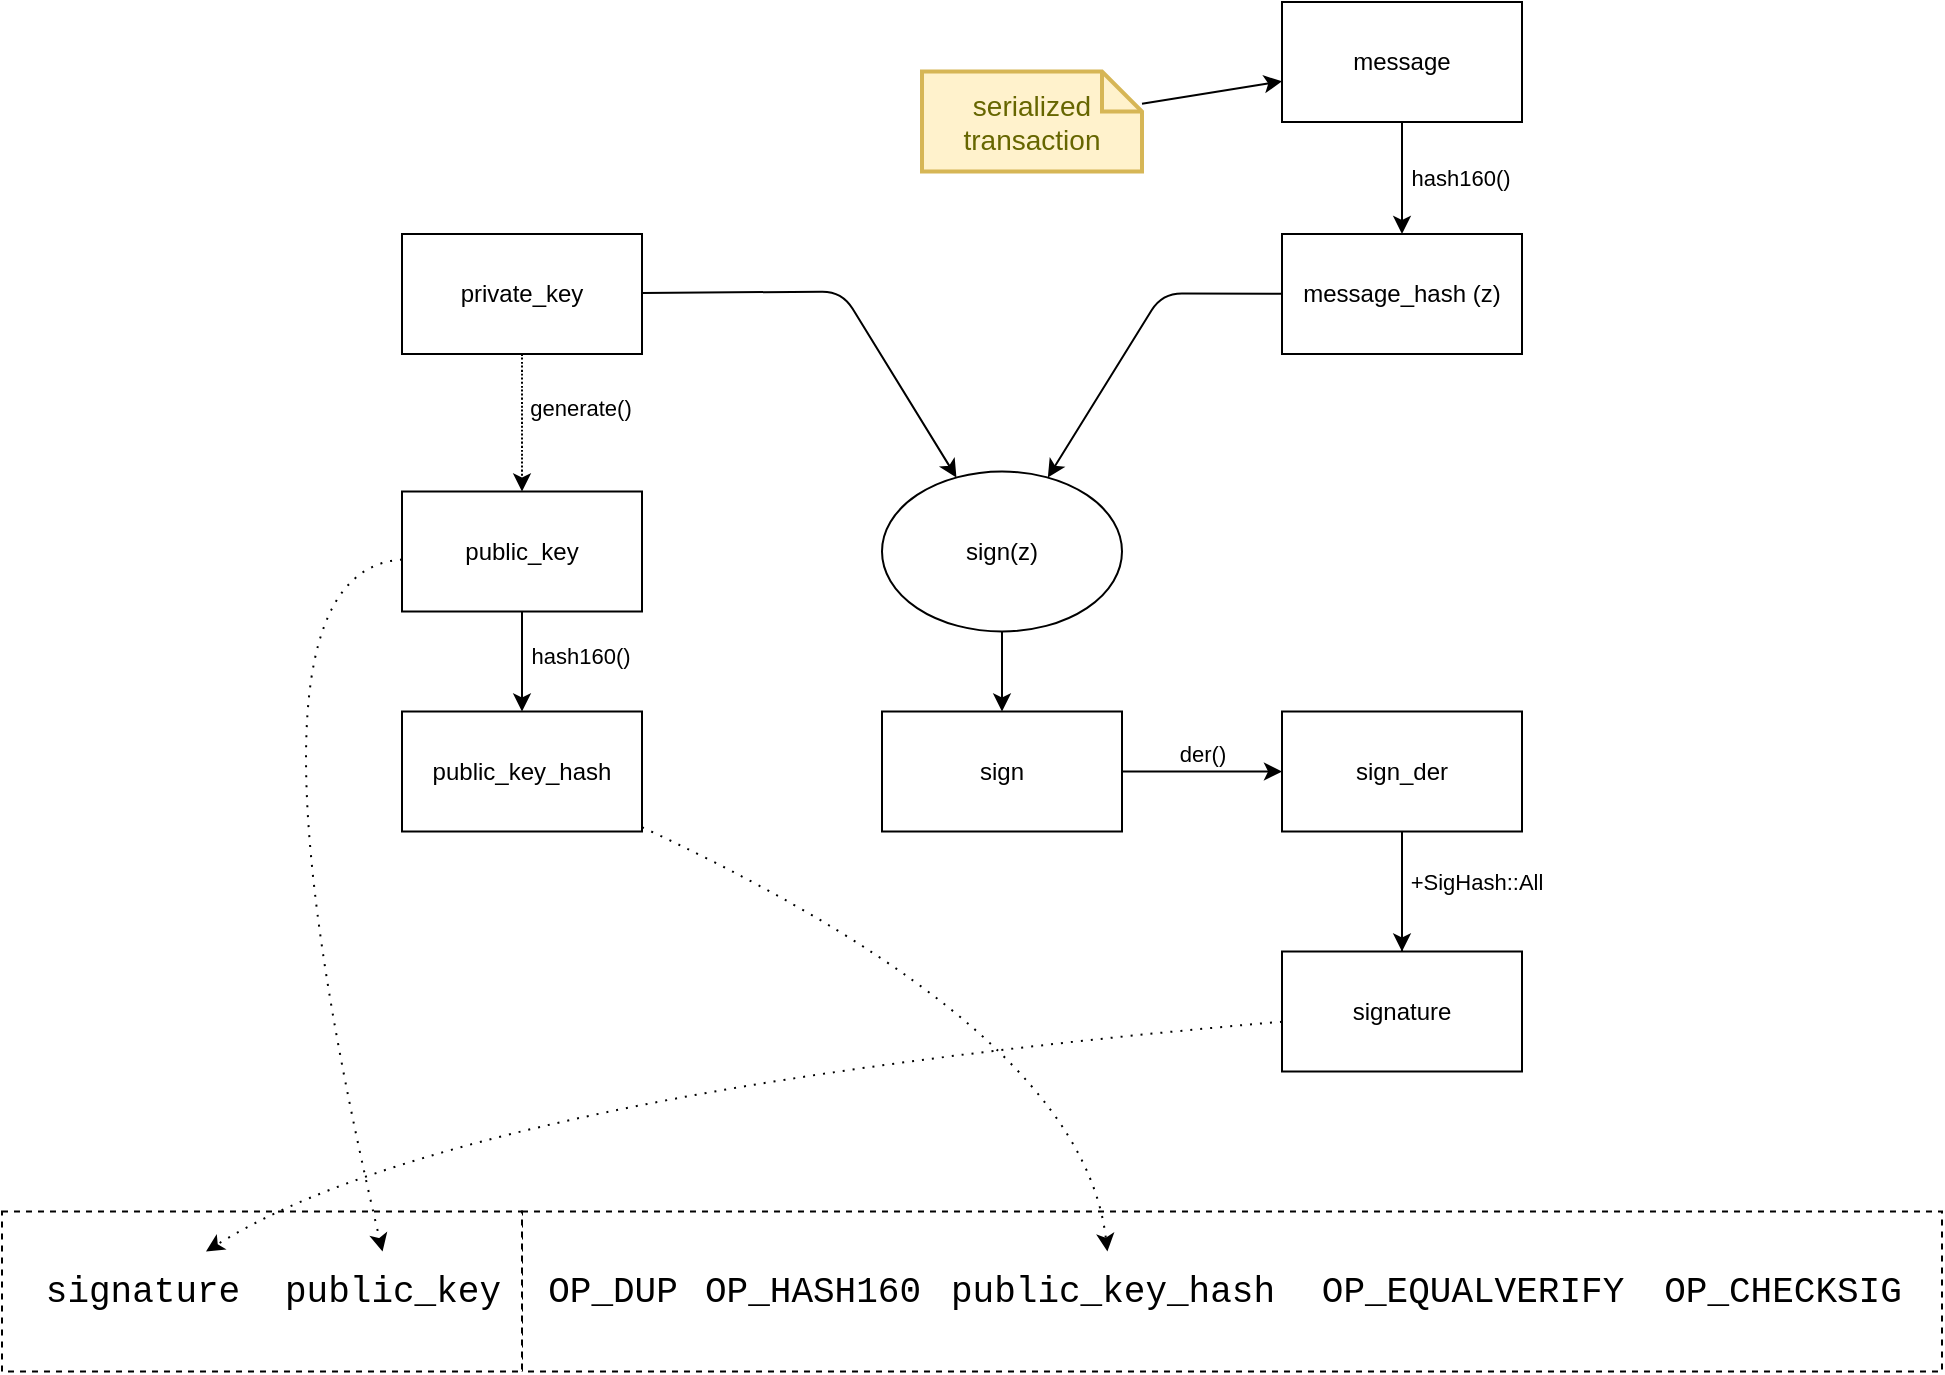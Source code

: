 <mxfile>
    <diagram id="KtVHELRv6riG92v007w0" name="checksig">
        <mxGraphModel dx="1118" dy="773" grid="1" gridSize="10" guides="1" tooltips="1" connect="1" arrows="1" fold="1" page="1" pageScale="1" pageWidth="1169" pageHeight="827" math="0" shadow="0">
            <root>
                <mxCell id="0"/>
                <mxCell id="1" parent="0"/>
                <mxCell id="4Uoxr0BLBg2A_77hPQzO-44" value="" style="rounded=0;whiteSpace=wrap;html=1;fontFamily=Helvetica;fontSize=11;dashed=1;" parent="1" vertex="1">
                    <mxGeometry x="340" y="714.75" width="710" height="80" as="geometry"/>
                </mxCell>
                <mxCell id="4Uoxr0BLBg2A_77hPQzO-43" value="" style="rounded=0;whiteSpace=wrap;html=1;fontFamily=Helvetica;fontSize=11;dashed=1;" parent="1" vertex="1">
                    <mxGeometry x="80" y="714.75" width="260" height="80" as="geometry"/>
                </mxCell>
                <mxCell id="4Uoxr0BLBg2A_77hPQzO-31" style="edgeStyle=none;curved=1;html=1;shadow=0;dashed=1;dashPattern=1 1;strokeColor=default;strokeWidth=1;fontFamily=Courier New;fontSize=18;" parent="1" source="lMsm-y4N80QGj6X4iRSj-1" target="lMsm-y4N80QGj6X4iRSj-2" edge="1">
                    <mxGeometry relative="1" as="geometry"/>
                </mxCell>
                <mxCell id="4Uoxr0BLBg2A_77hPQzO-32" value="&lt;font style=&quot;font-size: 11px;&quot; face=&quot;Helvetica&quot;&gt;generate()&lt;/font&gt;" style="edgeLabel;html=1;align=center;verticalAlign=middle;resizable=0;points=[];fontSize=18;fontFamily=Courier New;" parent="4Uoxr0BLBg2A_77hPQzO-31" vertex="1" connectable="0">
                    <mxGeometry x="-0.6" y="3" relative="1" as="geometry">
                        <mxPoint x="26" y="12" as="offset"/>
                    </mxGeometry>
                </mxCell>
                <mxCell id="4Uoxr0BLBg2A_77hPQzO-38" style="edgeStyle=none;html=1;shadow=0;strokeColor=default;strokeWidth=1;fontFamily=Helvetica;fontSize=11;rounded=1;" parent="1" source="lMsm-y4N80QGj6X4iRSj-1" target="4Uoxr0BLBg2A_77hPQzO-12" edge="1">
                    <mxGeometry relative="1" as="geometry">
                        <Array as="points">
                            <mxPoint x="500" y="254.75"/>
                        </Array>
                    </mxGeometry>
                </mxCell>
                <mxCell id="lMsm-y4N80QGj6X4iRSj-1" value="private_key" style="rounded=0;whiteSpace=wrap;html=1;" parent="1" vertex="1">
                    <mxGeometry x="280" y="226" width="120" height="60" as="geometry"/>
                </mxCell>
                <mxCell id="lMsm-y4N80QGj6X4iRSj-6" style="edgeStyle=none;html=1;" parent="1" source="lMsm-y4N80QGj6X4iRSj-2" target="lMsm-y4N80QGj6X4iRSj-5" edge="1">
                    <mxGeometry relative="1" as="geometry"/>
                </mxCell>
                <mxCell id="lMsm-y4N80QGj6X4iRSj-7" value="hash160()" style="edgeLabel;html=1;align=center;verticalAlign=middle;resizable=0;points=[];" parent="lMsm-y4N80QGj6X4iRSj-6" vertex="1" connectable="0">
                    <mxGeometry x="-0.28" y="-2" relative="1" as="geometry">
                        <mxPoint x="31" y="4" as="offset"/>
                    </mxGeometry>
                </mxCell>
                <mxCell id="4Uoxr0BLBg2A_77hPQzO-41" style="edgeStyle=none;curved=1;html=1;shadow=0;dashed=1;dashPattern=1 4;strokeColor=default;strokeWidth=1;fontFamily=Helvetica;fontSize=11;" parent="1" source="lMsm-y4N80QGj6X4iRSj-2" target="4Uoxr0BLBg2A_77hPQzO-24" edge="1">
                    <mxGeometry relative="1" as="geometry">
                        <Array as="points">
                            <mxPoint x="190" y="394.75"/>
                        </Array>
                    </mxGeometry>
                </mxCell>
                <mxCell id="lMsm-y4N80QGj6X4iRSj-2" value="public_key" style="rounded=0;whiteSpace=wrap;html=1;" parent="1" vertex="1">
                    <mxGeometry x="280" y="354.75" width="120" height="60" as="geometry"/>
                </mxCell>
                <mxCell id="4Uoxr0BLBg2A_77hPQzO-42" style="edgeStyle=none;curved=1;html=1;shadow=0;dashed=1;dashPattern=1 4;strokeColor=default;strokeWidth=1;fontFamily=Helvetica;fontSize=11;" parent="1" source="lMsm-y4N80QGj6X4iRSj-5" target="4Uoxr0BLBg2A_77hPQzO-28" edge="1">
                    <mxGeometry relative="1" as="geometry">
                        <Array as="points">
                            <mxPoint x="620" y="624.75"/>
                        </Array>
                    </mxGeometry>
                </mxCell>
                <mxCell id="lMsm-y4N80QGj6X4iRSj-5" value="public_key_hash" style="rounded=0;whiteSpace=wrap;html=1;" parent="1" vertex="1">
                    <mxGeometry x="280" y="464.75" width="120" height="60" as="geometry"/>
                </mxCell>
                <mxCell id="4Uoxr0BLBg2A_77hPQzO-6" style="edgeStyle=none;html=1;" parent="1" source="4Uoxr0BLBg2A_77hPQzO-1" target="4Uoxr0BLBg2A_77hPQzO-5" edge="1">
                    <mxGeometry relative="1" as="geometry"/>
                </mxCell>
                <mxCell id="4Uoxr0BLBg2A_77hPQzO-7" value="hash160()" style="edgeLabel;html=1;align=center;verticalAlign=middle;resizable=0;points=[];" parent="4Uoxr0BLBg2A_77hPQzO-6" vertex="1" connectable="0">
                    <mxGeometry x="0.367" y="-1" relative="1" as="geometry">
                        <mxPoint x="30" y="-11" as="offset"/>
                    </mxGeometry>
                </mxCell>
                <mxCell id="4Uoxr0BLBg2A_77hPQzO-1" value="message" style="rounded=0;whiteSpace=wrap;html=1;" parent="1" vertex="1">
                    <mxGeometry x="720" y="110" width="120" height="60" as="geometry"/>
                </mxCell>
                <mxCell id="4Uoxr0BLBg2A_77hPQzO-4" style="edgeStyle=none;html=1;" parent="1" source="4Uoxr0BLBg2A_77hPQzO-3" target="4Uoxr0BLBg2A_77hPQzO-1" edge="1">
                    <mxGeometry relative="1" as="geometry"/>
                </mxCell>
                <mxCell id="4Uoxr0BLBg2A_77hPQzO-3" value="serialized transaction" style="shape=note;strokeWidth=2;fontSize=14;size=20;whiteSpace=wrap;html=1;fillColor=#fff2cc;strokeColor=#d6b656;fontColor=#666600;" parent="1" vertex="1">
                    <mxGeometry x="540" y="144.75" width="110" height="50" as="geometry"/>
                </mxCell>
                <mxCell id="4Uoxr0BLBg2A_77hPQzO-39" style="edgeStyle=none;rounded=1;html=1;shadow=0;strokeColor=default;strokeWidth=1;fontFamily=Helvetica;fontSize=11;" parent="1" source="4Uoxr0BLBg2A_77hPQzO-5" target="4Uoxr0BLBg2A_77hPQzO-12" edge="1">
                    <mxGeometry relative="1" as="geometry">
                        <Array as="points">
                            <mxPoint x="660" y="255.75"/>
                        </Array>
                    </mxGeometry>
                </mxCell>
                <mxCell id="4Uoxr0BLBg2A_77hPQzO-5" value="message_hash (z)" style="rounded=0;whiteSpace=wrap;html=1;" parent="1" vertex="1">
                    <mxGeometry x="720" y="226" width="120" height="60" as="geometry"/>
                </mxCell>
                <mxCell id="4Uoxr0BLBg2A_77hPQzO-16" style="edgeStyle=none;html=1;" parent="1" source="4Uoxr0BLBg2A_77hPQzO-12" target="4Uoxr0BLBg2A_77hPQzO-15" edge="1">
                    <mxGeometry relative="1" as="geometry"/>
                </mxCell>
                <mxCell id="4Uoxr0BLBg2A_77hPQzO-12" value="sign(z)" style="ellipse;whiteSpace=wrap;html=1;" parent="1" vertex="1">
                    <mxGeometry x="520" y="344.75" width="120" height="80" as="geometry"/>
                </mxCell>
                <mxCell id="4Uoxr0BLBg2A_77hPQzO-18" style="edgeStyle=none;html=1;" parent="1" source="4Uoxr0BLBg2A_77hPQzO-15" target="4Uoxr0BLBg2A_77hPQzO-17" edge="1">
                    <mxGeometry relative="1" as="geometry"/>
                </mxCell>
                <mxCell id="4Uoxr0BLBg2A_77hPQzO-19" value="der()" style="edgeLabel;html=1;align=center;verticalAlign=middle;resizable=0;points=[];" parent="4Uoxr0BLBg2A_77hPQzO-18" vertex="1" connectable="0">
                    <mxGeometry x="-0.25" y="-1" relative="1" as="geometry">
                        <mxPoint x="10" y="-10" as="offset"/>
                    </mxGeometry>
                </mxCell>
                <mxCell id="4Uoxr0BLBg2A_77hPQzO-15" value="sign" style="rounded=0;whiteSpace=wrap;html=1;" parent="1" vertex="1">
                    <mxGeometry x="520" y="464.75" width="120" height="60" as="geometry"/>
                </mxCell>
                <mxCell id="4Uoxr0BLBg2A_77hPQzO-21" style="edgeStyle=none;html=1;" parent="1" source="4Uoxr0BLBg2A_77hPQzO-17" target="4Uoxr0BLBg2A_77hPQzO-20" edge="1">
                    <mxGeometry relative="1" as="geometry"/>
                </mxCell>
                <mxCell id="4Uoxr0BLBg2A_77hPQzO-22" value="+SigHash::All" style="edgeLabel;html=1;align=center;verticalAlign=middle;resizable=0;points=[];" parent="4Uoxr0BLBg2A_77hPQzO-21" vertex="1" connectable="0">
                    <mxGeometry x="-0.257" y="1" relative="1" as="geometry">
                        <mxPoint x="36" y="2" as="offset"/>
                    </mxGeometry>
                </mxCell>
                <mxCell id="4Uoxr0BLBg2A_77hPQzO-34" style="edgeStyle=none;curved=1;html=1;shadow=0;dashed=1;dashPattern=1 4;strokeColor=default;strokeWidth=1;fontFamily=Helvetica;fontSize=11;" parent="1" source="4Uoxr0BLBg2A_77hPQzO-20" target="4Uoxr0BLBg2A_77hPQzO-23" edge="1">
                    <mxGeometry relative="1" as="geometry">
                        <Array as="points">
                            <mxPoint x="310" y="654.75"/>
                        </Array>
                    </mxGeometry>
                </mxCell>
                <mxCell id="4Uoxr0BLBg2A_77hPQzO-20" value="signature" style="rounded=0;whiteSpace=wrap;html=1;" parent="1" vertex="1">
                    <mxGeometry x="720" y="584.75" width="120" height="60" as="geometry"/>
                </mxCell>
                <mxCell id="4Uoxr0BLBg2A_77hPQzO-23" value="signature" style="text;html=1;align=center;verticalAlign=middle;resizable=0;points=[];autosize=1;strokeColor=none;fillColor=none;fontFamily=Courier New;fontSize=18;" parent="1" vertex="1">
                    <mxGeometry x="90" y="734.75" width="120" height="40" as="geometry"/>
                </mxCell>
                <mxCell id="4Uoxr0BLBg2A_77hPQzO-24" value="public_key" style="text;html=1;align=center;verticalAlign=middle;resizable=0;points=[];autosize=1;strokeColor=none;fillColor=none;fontFamily=Courier New;fontSize=18;" parent="1" vertex="1">
                    <mxGeometry x="210" y="734.75" width="130" height="40" as="geometry"/>
                </mxCell>
                <mxCell id="4Uoxr0BLBg2A_77hPQzO-25" value="OP_DUP" style="text;html=1;align=center;verticalAlign=middle;resizable=0;points=[];autosize=1;strokeColor=none;fillColor=none;fontFamily=Courier New;fontSize=18;" parent="1" vertex="1">
                    <mxGeometry x="340" y="734.75" width="90" height="40" as="geometry"/>
                </mxCell>
                <mxCell id="4Uoxr0BLBg2A_77hPQzO-26" value="OP_CHECKSIG" style="text;html=1;align=center;verticalAlign=middle;resizable=0;points=[];autosize=1;strokeColor=none;fillColor=none;fontFamily=Courier New;fontSize=18;" parent="1" vertex="1">
                    <mxGeometry x="900" y="734.75" width="140" height="40" as="geometry"/>
                </mxCell>
                <mxCell id="4Uoxr0BLBg2A_77hPQzO-27" value="OP_HASH160" style="text;html=1;align=center;verticalAlign=middle;resizable=0;points=[];autosize=1;strokeColor=none;fillColor=none;fontFamily=Courier New;fontSize=18;" parent="1" vertex="1">
                    <mxGeometry x="420" y="734.75" width="130" height="40" as="geometry"/>
                </mxCell>
                <mxCell id="4Uoxr0BLBg2A_77hPQzO-28" value="public_key_hash" style="text;html=1;align=center;verticalAlign=middle;resizable=0;points=[];autosize=1;strokeColor=none;fillColor=none;fontFamily=Courier New;fontSize=18;" parent="1" vertex="1">
                    <mxGeometry x="540" y="734.75" width="190" height="40" as="geometry"/>
                </mxCell>
                <mxCell id="4Uoxr0BLBg2A_77hPQzO-29" value="OP_EQUALVERIFY" style="text;html=1;align=center;verticalAlign=middle;resizable=0;points=[];autosize=1;strokeColor=none;fillColor=none;fontFamily=Courier New;fontSize=18;" parent="1" vertex="1">
                    <mxGeometry x="730" y="734.75" width="170" height="40" as="geometry"/>
                </mxCell>
                <mxCell id="4Uoxr0BLBg2A_77hPQzO-33" value="" style="edgeStyle=none;html=1;fontFamily=Courier New;fontSize=18;strokeWidth=1;shadow=0;strokeColor=default;dashed=1;dashPattern=1 1;curved=1;endArrow=none;" parent="1" source="4Uoxr0BLBg2A_77hPQzO-20" target="4Uoxr0BLBg2A_77hPQzO-17" edge="1">
                    <mxGeometry relative="1" as="geometry">
                        <mxPoint x="1160" y="406.685" as="sourcePoint"/>
                        <mxPoint x="344.706" y="704.75" as="targetPoint"/>
                    </mxGeometry>
                </mxCell>
                <mxCell id="4Uoxr0BLBg2A_77hPQzO-17" value="sign_der" style="rounded=0;whiteSpace=wrap;html=1;" parent="1" vertex="1">
                    <mxGeometry x="720" y="464.75" width="120" height="60" as="geometry"/>
                </mxCell>
            </root>
        </mxGraphModel>
    </diagram>
    <diagram id="pc0ZpBehj514tfeMLbWF" name="tx relationship">
        <mxGraphModel dx="1118" dy="773" grid="1" gridSize="10" guides="1" tooltips="1" connect="1" arrows="1" fold="1" page="1" pageScale="1" pageWidth="850" pageHeight="1100" math="0" shadow="0">
            <root>
                <mxCell id="0"/>
                <mxCell id="1" parent="0"/>
                <mxCell id="49" value="" style="shape=card;whiteSpace=wrap;html=1;" parent="1" vertex="1">
                    <mxGeometry x="70" y="110" width="590" height="450" as="geometry"/>
                </mxCell>
                <mxCell id="47" value="" style="shape=card;whiteSpace=wrap;html=1;" parent="1" vertex="1">
                    <mxGeometry x="700" y="107.5" width="690" height="452.5" as="geometry"/>
                </mxCell>
                <mxCell id="79" value="" style="rounded=0;whiteSpace=wrap;html=1;" parent="1" vertex="1">
                    <mxGeometry x="390" y="247.5" width="250" height="172.5" as="geometry"/>
                </mxCell>
                <mxCell id="77" value="" style="rounded=0;whiteSpace=wrap;html=1;" parent="1" vertex="1">
                    <mxGeometry x="730" y="140" width="320" height="380" as="geometry"/>
                </mxCell>
                <mxCell id="15" value="32 bytes LE" style="rounded=0;whiteSpace=wrap;html=1;" parent="1" vertex="1">
                    <mxGeometry x="910" y="170" width="120" height="60" as="geometry"/>
                </mxCell>
                <mxCell id="16" value="previous transaction ID" style="text;html=1;align=center;verticalAlign=middle;resizable=0;points=[];autosize=1;strokeColor=none;fillColor=none;" parent="1" vertex="1">
                    <mxGeometry x="750" y="185" width="150" height="30" as="geometry"/>
                </mxCell>
                <mxCell id="19" value="4 bytes LE" style="rounded=0;whiteSpace=wrap;html=1;" parent="1" vertex="1">
                    <mxGeometry x="910" y="255" width="120" height="60" as="geometry"/>
                </mxCell>
                <mxCell id="20" value="previous transaction index" style="text;html=1;align=center;verticalAlign=middle;resizable=0;points=[];autosize=1;strokeColor=none;fillColor=none;" parent="1" vertex="1">
                    <mxGeometry x="740" y="275" width="160" height="30" as="geometry"/>
                </mxCell>
                <mxCell id="21" value="" style="rounded=0;whiteSpace=wrap;html=1;" parent="1" vertex="1">
                    <mxGeometry x="910" y="345" width="120" height="60" as="geometry"/>
                </mxCell>
                <mxCell id="92" style="edgeStyle=none;curved=1;html=1;entryX=0.5;entryY=0;entryDx=0;entryDy=0;strokeWidth=3;exitX=0;exitY=0.5;exitDx=0;exitDy=0;" parent="1" source="21" target="84" edge="1">
                    <mxGeometry relative="1" as="geometry">
                        <Array as="points">
                            <mxPoint x="770" y="480"/>
                        </Array>
                    </mxGeometry>
                </mxCell>
                <mxCell id="22" value="ScriptSig" style="text;html=1;align=center;verticalAlign=middle;resizable=0;points=[];autosize=1;strokeColor=none;fillColor=none;" parent="1" vertex="1">
                    <mxGeometry x="830" y="360" width="70" height="30" as="geometry"/>
                </mxCell>
                <mxCell id="23" value="4 bytes LE" style="rounded=0;whiteSpace=wrap;html=1;" parent="1" vertex="1">
                    <mxGeometry x="910" y="435" width="120" height="60" as="geometry"/>
                </mxCell>
                <mxCell id="24" value="sequence" style="text;html=1;align=center;verticalAlign=middle;resizable=0;points=[];autosize=1;strokeColor=none;fillColor=none;" parent="1" vertex="1">
                    <mxGeometry x="820" y="450" width="80" height="30" as="geometry"/>
                </mxCell>
                <mxCell id="25" value="8 bytes LE" style="rounded=0;whiteSpace=wrap;html=1;" parent="1" vertex="1">
                    <mxGeometry x="495" y="265" width="120" height="60" as="geometry"/>
                </mxCell>
                <mxCell id="26" value="value" style="text;html=1;align=center;verticalAlign=middle;resizable=0;points=[];autosize=1;strokeColor=none;fillColor=none;" parent="1" vertex="1">
                    <mxGeometry x="440" y="280" width="50" height="30" as="geometry"/>
                </mxCell>
                <mxCell id="27" value="" style="rounded=0;whiteSpace=wrap;html=1;" parent="1" vertex="1">
                    <mxGeometry x="495" y="345" width="120" height="60" as="geometry"/>
                </mxCell>
                <mxCell id="93" style="edgeStyle=none;curved=1;html=1;entryX=0;entryY=0.5;entryDx=0;entryDy=0;strokeWidth=3;exitX=0.5;exitY=1;exitDx=0;exitDy=0;" parent="1" source="27" target="86" edge="1">
                    <mxGeometry relative="1" as="geometry">
                        <Array as="points">
                            <mxPoint x="480" y="600"/>
                        </Array>
                    </mxGeometry>
                </mxCell>
                <mxCell id="28" value="ScriptPubKey" style="text;html=1;align=center;verticalAlign=middle;resizable=0;points=[];autosize=1;strokeColor=none;fillColor=none;" parent="1" vertex="1">
                    <mxGeometry x="390" y="360" width="100" height="30" as="geometry"/>
                </mxCell>
                <mxCell id="32" value="" style="rounded=0;whiteSpace=wrap;html=1;" parent="1" vertex="1">
                    <mxGeometry x="1220" y="287.5" width="120" height="60" as="geometry"/>
                </mxCell>
                <mxCell id="33" value="4 bytes LE" style="rounded=0;whiteSpace=wrap;html=1;" parent="1" vertex="1">
                    <mxGeometry x="1230" y="207.5" width="120" height="60" as="geometry"/>
                </mxCell>
                <mxCell id="34" value="version" style="text;html=1;align=center;verticalAlign=middle;resizable=0;points=[];autosize=1;strokeColor=none;fillColor=none;" parent="1" vertex="1">
                    <mxGeometry x="1150" y="222.5" width="60" height="30" as="geometry"/>
                </mxCell>
                <mxCell id="35" value="" style="rounded=0;whiteSpace=wrap;html=1;" parent="1" vertex="1">
                    <mxGeometry x="1230" y="297.5" width="120" height="60" as="geometry"/>
                </mxCell>
                <mxCell id="81" style="edgeStyle=none;html=1;entryX=1;entryY=0.5;entryDx=0;entryDy=0;strokeWidth=3;" parent="1" source="36" target="77" edge="1">
                    <mxGeometry relative="1" as="geometry"/>
                </mxCell>
                <mxCell id="36" value="" style="rounded=0;whiteSpace=wrap;html=1;" parent="1" vertex="1">
                    <mxGeometry x="1240" y="307.5" width="120" height="60" as="geometry"/>
                </mxCell>
                <mxCell id="37" value="inputs" style="text;html=1;align=center;verticalAlign=middle;resizable=0;points=[];autosize=1;strokeColor=none;fillColor=none;" parent="1" vertex="1">
                    <mxGeometry x="1150" y="300.5" width="60" height="30" as="geometry"/>
                </mxCell>
                <mxCell id="38" value="" style="rounded=0;whiteSpace=wrap;html=1;" parent="1" vertex="1">
                    <mxGeometry x="1220" y="382.5" width="120" height="60" as="geometry"/>
                </mxCell>
                <mxCell id="39" value="" style="rounded=0;whiteSpace=wrap;html=1;" parent="1" vertex="1">
                    <mxGeometry x="1230" y="392.5" width="120" height="60" as="geometry"/>
                </mxCell>
                <mxCell id="40" value="" style="rounded=0;whiteSpace=wrap;html=1;" parent="1" vertex="1">
                    <mxGeometry x="1240" y="402.5" width="120" height="60" as="geometry"/>
                </mxCell>
                <mxCell id="41" value="outputs" style="text;html=1;align=center;verticalAlign=middle;resizable=0;points=[];autosize=1;strokeColor=none;fillColor=none;" parent="1" vertex="1">
                    <mxGeometry x="1150" y="407.5" width="60" height="30" as="geometry"/>
                </mxCell>
                <mxCell id="42" value="4 bytes LE" style="rounded=0;whiteSpace=wrap;html=1;" parent="1" vertex="1">
                    <mxGeometry x="1230" y="477.5" width="120" height="60" as="geometry"/>
                </mxCell>
                <mxCell id="43" value="locktime" style="text;html=1;align=center;verticalAlign=middle;resizable=0;points=[];autosize=1;strokeColor=none;fillColor=none;" parent="1" vertex="1">
                    <mxGeometry x="1140" y="492.5" width="70" height="30" as="geometry"/>
                </mxCell>
                <mxCell id="44" value="32 bytes LE" style="rounded=0;whiteSpace=wrap;html=1;" parent="1" vertex="1">
                    <mxGeometry x="1230" y="132.5" width="120" height="60" as="geometry"/>
                </mxCell>
                <mxCell id="45" value="transaction ID" style="text;html=1;align=center;verticalAlign=middle;resizable=0;points=[];autosize=1;strokeColor=none;fillColor=none;" parent="1" vertex="1">
                    <mxGeometry x="1110" y="147.5" width="100" height="30" as="geometry"/>
                </mxCell>
                <mxCell id="48" value="Transaction X + n" style="text;html=1;align=center;verticalAlign=middle;resizable=0;points=[];autosize=1;strokeColor=none;fillColor=none;" parent="1" vertex="1">
                    <mxGeometry x="745" y="70" width="120" height="30" as="geometry"/>
                </mxCell>
                <mxCell id="50" value="" style="rounded=0;whiteSpace=wrap;html=1;" parent="1" vertex="1">
                    <mxGeometry x="180" y="286.25" width="120" height="60" as="geometry"/>
                </mxCell>
                <mxCell id="51" value="4 bytes LE" style="rounded=0;whiteSpace=wrap;html=1;" parent="1" vertex="1">
                    <mxGeometry x="190" y="206.25" width="120" height="60" as="geometry"/>
                </mxCell>
                <mxCell id="52" value="version" style="text;html=1;align=center;verticalAlign=middle;resizable=0;points=[];autosize=1;strokeColor=none;fillColor=none;" parent="1" vertex="1">
                    <mxGeometry x="110" y="221.25" width="60" height="30" as="geometry"/>
                </mxCell>
                <mxCell id="53" value="" style="rounded=0;whiteSpace=wrap;html=1;" parent="1" vertex="1">
                    <mxGeometry x="190" y="296.25" width="120" height="60" as="geometry"/>
                </mxCell>
                <mxCell id="54" value="" style="rounded=0;whiteSpace=wrap;html=1;" parent="1" vertex="1">
                    <mxGeometry x="200" y="306.25" width="120" height="60" as="geometry"/>
                </mxCell>
                <mxCell id="55" value="inputs" style="text;html=1;align=center;verticalAlign=middle;resizable=0;points=[];autosize=1;strokeColor=none;fillColor=none;" parent="1" vertex="1">
                    <mxGeometry x="110" y="306.25" width="60" height="30" as="geometry"/>
                </mxCell>
                <mxCell id="56" value="" style="rounded=0;whiteSpace=wrap;html=1;" parent="1" vertex="1">
                    <mxGeometry x="180" y="381.25" width="120" height="60" as="geometry"/>
                </mxCell>
                <mxCell id="57" value="" style="rounded=0;whiteSpace=wrap;html=1;" parent="1" vertex="1">
                    <mxGeometry x="190" y="391.25" width="120" height="60" as="geometry"/>
                </mxCell>
                <mxCell id="82" style="edgeStyle=none;html=1;entryX=0;entryY=0.5;entryDx=0;entryDy=0;strokeWidth=3;" parent="1" source="58" target="79" edge="1">
                    <mxGeometry relative="1" as="geometry"/>
                </mxCell>
                <mxCell id="58" value="" style="rounded=0;whiteSpace=wrap;html=1;" parent="1" vertex="1">
                    <mxGeometry x="200" y="401.25" width="120" height="60" as="geometry"/>
                </mxCell>
                <mxCell id="59" value="outputs" style="text;html=1;align=center;verticalAlign=middle;resizable=0;points=[];autosize=1;strokeColor=none;fillColor=none;" parent="1" vertex="1">
                    <mxGeometry x="110" y="406.25" width="60" height="30" as="geometry"/>
                </mxCell>
                <mxCell id="60" value="4 bytes LE" style="rounded=0;whiteSpace=wrap;html=1;" parent="1" vertex="1">
                    <mxGeometry x="190" y="476.25" width="120" height="60" as="geometry"/>
                </mxCell>
                <mxCell id="61" value="locktime" style="text;html=1;align=center;verticalAlign=middle;resizable=0;points=[];autosize=1;strokeColor=none;fillColor=none;" parent="1" vertex="1">
                    <mxGeometry x="100" y="491.25" width="70" height="30" as="geometry"/>
                </mxCell>
                <mxCell id="62" value="32 bytes LE" style="rounded=0;whiteSpace=wrap;html=1;" parent="1" vertex="1">
                    <mxGeometry x="190" y="131.25" width="120" height="60" as="geometry"/>
                </mxCell>
                <mxCell id="63" value="transaction ID" style="text;html=1;align=center;verticalAlign=middle;resizable=0;points=[];autosize=1;strokeColor=none;fillColor=none;" parent="1" vertex="1">
                    <mxGeometry x="70" y="146.25" width="100" height="30" as="geometry"/>
                </mxCell>
                <mxCell id="64" value="Transaction X&amp;nbsp;" style="text;html=1;align=center;verticalAlign=middle;resizable=0;points=[];autosize=1;strokeColor=none;fillColor=none;" parent="1" vertex="1">
                    <mxGeometry x="160" y="72.5" width="100" height="30" as="geometry"/>
                </mxCell>
                <mxCell id="69" value="output" style="text;html=1;align=center;verticalAlign=middle;resizable=0;points=[];autosize=1;strokeColor=none;fillColor=none;" parent="1" vertex="1">
                    <mxGeometry x="470" y="220" width="60" height="30" as="geometry"/>
                </mxCell>
                <mxCell id="71" value="input" style="text;html=1;align=center;verticalAlign=middle;resizable=0;points=[];autosize=1;strokeColor=none;fillColor=none;" parent="1" vertex="1">
                    <mxGeometry x="865" y="105" width="50" height="30" as="geometry"/>
                </mxCell>
                <mxCell id="84" value="ScriptSig" style="rounded=0;whiteSpace=wrap;html=1;" parent="1" vertex="1">
                    <mxGeometry x="625" y="660" width="120" height="60" as="geometry"/>
                </mxCell>
                <mxCell id="86" value="&lt;span style=&quot;&quot;&gt;locking script&lt;/span&gt;" style="rounded=0;whiteSpace=wrap;html=1;" parent="1" vertex="1">
                    <mxGeometry x="625" y="720" width="120" height="60" as="geometry"/>
                </mxCell>
                <mxCell id="91" value="ScriptPubKey&lt;br&gt;locking script&lt;br&gt;witness script&lt;br&gt;cryptographic puzzle" style="text;html=1;align=center;verticalAlign=middle;resizable=0;points=[];autosize=1;strokeColor=none;fillColor=none;" parent="1" vertex="1">
                    <mxGeometry x="470" y="720" width="130" height="70" as="geometry"/>
                </mxCell>
                <mxCell id="94" value="ScriptSig&lt;br&gt;unlocking script&lt;br&gt;witness" style="text;html=1;align=center;verticalAlign=middle;resizable=0;points=[];autosize=1;strokeColor=none;fillColor=none;" parent="1" vertex="1">
                    <mxGeometry x="770" y="660" width="110" height="60" as="geometry"/>
                </mxCell>
            </root>
        </mxGraphModel>
    </diagram>
</mxfile>